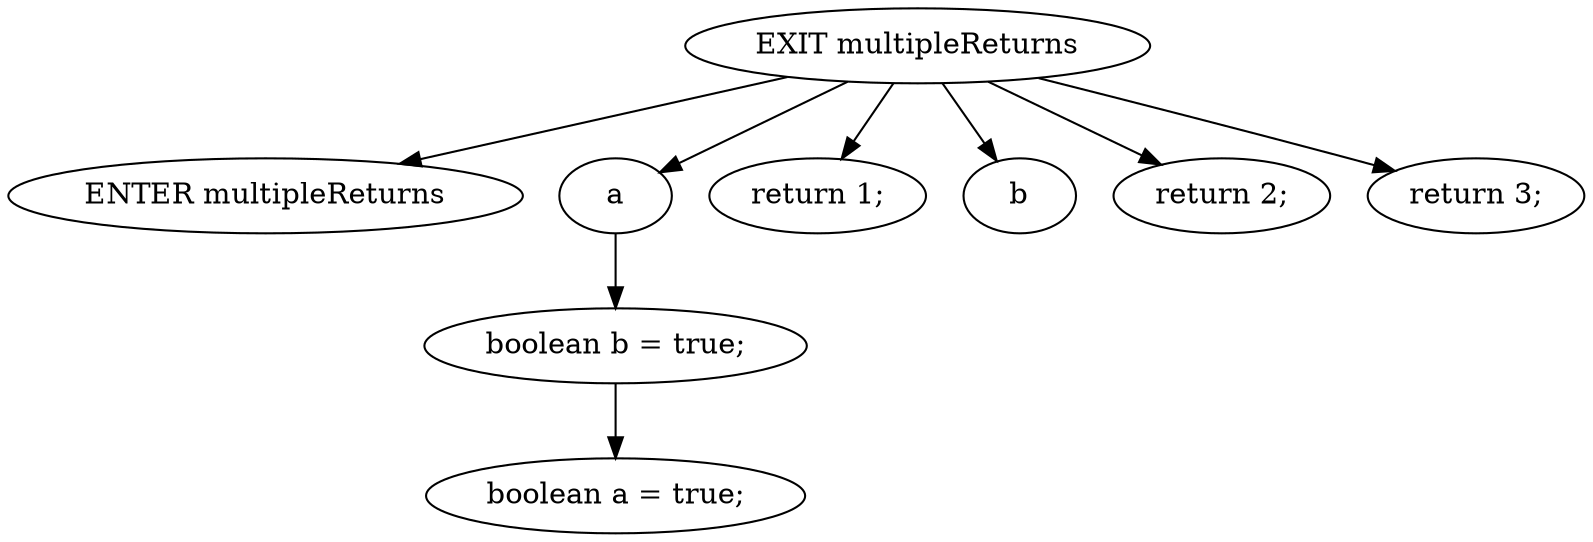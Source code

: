 digraph G {
  0 [ label="ENTER multipleReturns" ];
  1 [ label="EXIT multipleReturns" ];
  2 [ label="boolean a = true;" ];
  3 [ label="boolean b = true;" ];
  4 [ label="a" ];
  5 [ label="return 1;" ];
  6 [ label="b" ];
  7 [ label="return 2;" ];
  8 [ label="return 3;" ];
  1 -> 7;
  1 -> 4;
  1 -> 5;
  3 -> 2;
  1 -> 6;
  1 -> 0;
  1 -> 8;
  4 -> 3;
}
